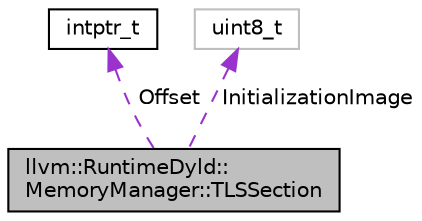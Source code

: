 digraph "llvm::RuntimeDyld::MemoryManager::TLSSection"
{
 // LATEX_PDF_SIZE
  bgcolor="transparent";
  edge [fontname="Helvetica",fontsize="10",labelfontname="Helvetica",labelfontsize="10"];
  node [fontname="Helvetica",fontsize="10",shape=record];
  Node1 [label="llvm::RuntimeDyld::\lMemoryManager::TLSSection",height=0.2,width=0.4,color="black", fillcolor="grey75", style="filled", fontcolor="black",tooltip="An allocated TLS section."];
  Node2 -> Node1 [dir="back",color="darkorchid3",fontsize="10",style="dashed",label=" Offset" ,fontname="Helvetica"];
  Node2 [label="intptr_t",height=0.2,width=0.4,color="black",URL="$classintptr__t.html",tooltip=" "];
  Node3 -> Node1 [dir="back",color="darkorchid3",fontsize="10",style="dashed",label=" InitializationImage" ,fontname="Helvetica"];
  Node3 [label="uint8_t",height=0.2,width=0.4,color="grey75",tooltip=" "];
}
